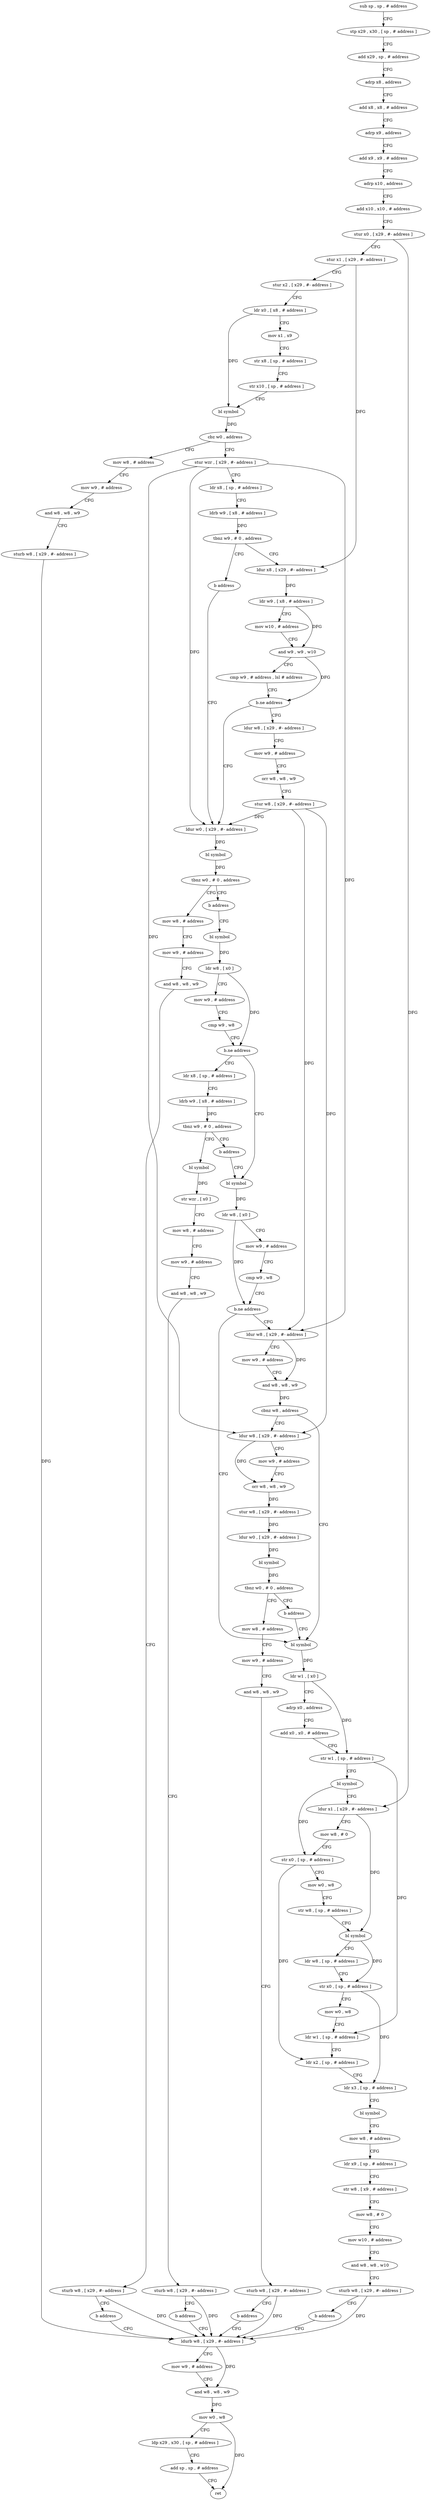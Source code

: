 digraph "func" {
"4215724" [label = "sub sp , sp , # address" ]
"4215728" [label = "stp x29 , x30 , [ sp , # address ]" ]
"4215732" [label = "add x29 , sp , # address" ]
"4215736" [label = "adrp x8 , address" ]
"4215740" [label = "add x8 , x8 , # address" ]
"4215744" [label = "adrp x9 , address" ]
"4215748" [label = "add x9 , x9 , # address" ]
"4215752" [label = "adrp x10 , address" ]
"4215756" [label = "add x10 , x10 , # address" ]
"4215760" [label = "stur x0 , [ x29 , #- address ]" ]
"4215764" [label = "stur x1 , [ x29 , #- address ]" ]
"4215768" [label = "stur x2 , [ x29 , #- address ]" ]
"4215772" [label = "ldr x0 , [ x8 , # address ]" ]
"4215776" [label = "mov x1 , x9" ]
"4215780" [label = "str x8 , [ sp , # address ]" ]
"4215784" [label = "str x10 , [ sp , # address ]" ]
"4215788" [label = "bl symbol" ]
"4215792" [label = "cbz w0 , address" ]
"4216152" [label = "mov w8 , # address" ]
"4215796" [label = "stur wzr , [ x29 , #- address ]" ]
"4216156" [label = "mov w9 , # address" ]
"4216160" [label = "and w8 , w8 , w9" ]
"4216164" [label = "sturb w8 , [ x29 , #- address ]" ]
"4216168" [label = "ldurb w8 , [ x29 , #- address ]" ]
"4215800" [label = "ldr x8 , [ sp , # address ]" ]
"4215804" [label = "ldrb w9 , [ x8 , # address ]" ]
"4215808" [label = "tbnz w9 , # 0 , address" ]
"4215816" [label = "ldur x8 , [ x29 , #- address ]" ]
"4215812" [label = "b address" ]
"4215820" [label = "ldr w9 , [ x8 , # address ]" ]
"4215824" [label = "mov w10 , # address" ]
"4215828" [label = "and w9 , w9 , w10" ]
"4215832" [label = "cmp w9 , # address , lsl # address" ]
"4215836" [label = "b.ne address" ]
"4215856" [label = "ldur w0 , [ x29 , #- address ]" ]
"4215840" [label = "ldur w8 , [ x29 , #- address ]" ]
"4215860" [label = "bl symbol" ]
"4215864" [label = "tbnz w0 , # 0 , address" ]
"4215872" [label = "mov w8 , # address" ]
"4215868" [label = "b address" ]
"4215844" [label = "mov w9 , # address" ]
"4215848" [label = "orr w8 , w8 , w9" ]
"4215852" [label = "stur w8 , [ x29 , #- address ]" ]
"4215876" [label = "mov w9 , # address" ]
"4215880" [label = "and w8 , w8 , w9" ]
"4215884" [label = "sturb w8 , [ x29 , #- address ]" ]
"4215888" [label = "b address" ]
"4215892" [label = "bl symbol" ]
"4216172" [label = "mov w9 , # address" ]
"4216176" [label = "and w8 , w8 , w9" ]
"4216180" [label = "mov w0 , w8" ]
"4216184" [label = "ldp x29 , x30 , [ sp , # address ]" ]
"4216188" [label = "add sp , sp , # address" ]
"4216192" [label = "ret" ]
"4215896" [label = "ldr w8 , [ x0 ]" ]
"4215900" [label = "mov w9 , # address" ]
"4215904" [label = "cmp w9 , w8" ]
"4215908" [label = "b.ne address" ]
"4215956" [label = "bl symbol" ]
"4215912" [label = "ldr x8 , [ sp , # address ]" ]
"4215960" [label = "ldr w8 , [ x0 ]" ]
"4215964" [label = "mov w9 , # address" ]
"4215968" [label = "cmp w9 , w8" ]
"4215972" [label = "b.ne address" ]
"4216044" [label = "bl symbol" ]
"4215976" [label = "ldur w8 , [ x29 , #- address ]" ]
"4215916" [label = "ldrb w9 , [ x8 , # address ]" ]
"4215920" [label = "tbnz w9 , # 0 , address" ]
"4215928" [label = "bl symbol" ]
"4215924" [label = "b address" ]
"4216048" [label = "ldr w1 , [ x0 ]" ]
"4216052" [label = "adrp x0 , address" ]
"4216056" [label = "add x0 , x0 , # address" ]
"4216060" [label = "str w1 , [ sp , # address ]" ]
"4216064" [label = "bl symbol" ]
"4216068" [label = "ldur x1 , [ x29 , #- address ]" ]
"4216072" [label = "mov w8 , # 0" ]
"4216076" [label = "str x0 , [ sp , # address ]" ]
"4216080" [label = "mov w0 , w8" ]
"4216084" [label = "str w8 , [ sp , # address ]" ]
"4216088" [label = "bl symbol" ]
"4216092" [label = "ldr w8 , [ sp , # address ]" ]
"4216096" [label = "str x0 , [ sp , # address ]" ]
"4216100" [label = "mov w0 , w8" ]
"4216104" [label = "ldr w1 , [ sp , # address ]" ]
"4216108" [label = "ldr x2 , [ sp , # address ]" ]
"4216112" [label = "ldr x3 , [ sp , # address ]" ]
"4216116" [label = "bl symbol" ]
"4216120" [label = "mov w8 , # address" ]
"4216124" [label = "ldr x9 , [ sp , # address ]" ]
"4216128" [label = "str w8 , [ x9 , # address ]" ]
"4216132" [label = "mov w8 , # 0" ]
"4216136" [label = "mov w10 , # address" ]
"4216140" [label = "and w8 , w8 , w10" ]
"4216144" [label = "sturb w8 , [ x29 , #- address ]" ]
"4216148" [label = "b address" ]
"4215980" [label = "mov w9 , # address" ]
"4215984" [label = "and w8 , w8 , w9" ]
"4215988" [label = "cbnz w8 , address" ]
"4215992" [label = "ldur w8 , [ x29 , #- address ]" ]
"4215932" [label = "str wzr , [ x0 ]" ]
"4215936" [label = "mov w8 , # address" ]
"4215940" [label = "mov w9 , # address" ]
"4215944" [label = "and w8 , w8 , w9" ]
"4215948" [label = "sturb w8 , [ x29 , #- address ]" ]
"4215952" [label = "b address" ]
"4215996" [label = "mov w9 , # address" ]
"4216000" [label = "orr w8 , w8 , w9" ]
"4216004" [label = "stur w8 , [ x29 , #- address ]" ]
"4216008" [label = "ldur w0 , [ x29 , #- address ]" ]
"4216012" [label = "bl symbol" ]
"4216016" [label = "tbnz w0 , # 0 , address" ]
"4216024" [label = "mov w8 , # address" ]
"4216020" [label = "b address" ]
"4216028" [label = "mov w9 , # address" ]
"4216032" [label = "and w8 , w8 , w9" ]
"4216036" [label = "sturb w8 , [ x29 , #- address ]" ]
"4216040" [label = "b address" ]
"4215724" -> "4215728" [ label = "CFG" ]
"4215728" -> "4215732" [ label = "CFG" ]
"4215732" -> "4215736" [ label = "CFG" ]
"4215736" -> "4215740" [ label = "CFG" ]
"4215740" -> "4215744" [ label = "CFG" ]
"4215744" -> "4215748" [ label = "CFG" ]
"4215748" -> "4215752" [ label = "CFG" ]
"4215752" -> "4215756" [ label = "CFG" ]
"4215756" -> "4215760" [ label = "CFG" ]
"4215760" -> "4215764" [ label = "CFG" ]
"4215760" -> "4216068" [ label = "DFG" ]
"4215764" -> "4215768" [ label = "CFG" ]
"4215764" -> "4215816" [ label = "DFG" ]
"4215768" -> "4215772" [ label = "CFG" ]
"4215772" -> "4215776" [ label = "CFG" ]
"4215772" -> "4215788" [ label = "DFG" ]
"4215776" -> "4215780" [ label = "CFG" ]
"4215780" -> "4215784" [ label = "CFG" ]
"4215784" -> "4215788" [ label = "CFG" ]
"4215788" -> "4215792" [ label = "DFG" ]
"4215792" -> "4216152" [ label = "CFG" ]
"4215792" -> "4215796" [ label = "CFG" ]
"4216152" -> "4216156" [ label = "CFG" ]
"4215796" -> "4215800" [ label = "CFG" ]
"4215796" -> "4215856" [ label = "DFG" ]
"4215796" -> "4215976" [ label = "DFG" ]
"4215796" -> "4215992" [ label = "DFG" ]
"4216156" -> "4216160" [ label = "CFG" ]
"4216160" -> "4216164" [ label = "CFG" ]
"4216164" -> "4216168" [ label = "DFG" ]
"4216168" -> "4216172" [ label = "CFG" ]
"4216168" -> "4216176" [ label = "DFG" ]
"4215800" -> "4215804" [ label = "CFG" ]
"4215804" -> "4215808" [ label = "DFG" ]
"4215808" -> "4215816" [ label = "CFG" ]
"4215808" -> "4215812" [ label = "CFG" ]
"4215816" -> "4215820" [ label = "DFG" ]
"4215812" -> "4215856" [ label = "CFG" ]
"4215820" -> "4215824" [ label = "CFG" ]
"4215820" -> "4215828" [ label = "DFG" ]
"4215824" -> "4215828" [ label = "CFG" ]
"4215828" -> "4215832" [ label = "CFG" ]
"4215828" -> "4215836" [ label = "DFG" ]
"4215832" -> "4215836" [ label = "CFG" ]
"4215836" -> "4215856" [ label = "CFG" ]
"4215836" -> "4215840" [ label = "CFG" ]
"4215856" -> "4215860" [ label = "DFG" ]
"4215840" -> "4215844" [ label = "CFG" ]
"4215860" -> "4215864" [ label = "DFG" ]
"4215864" -> "4215872" [ label = "CFG" ]
"4215864" -> "4215868" [ label = "CFG" ]
"4215872" -> "4215876" [ label = "CFG" ]
"4215868" -> "4215892" [ label = "CFG" ]
"4215844" -> "4215848" [ label = "CFG" ]
"4215848" -> "4215852" [ label = "CFG" ]
"4215852" -> "4215856" [ label = "DFG" ]
"4215852" -> "4215976" [ label = "DFG" ]
"4215852" -> "4215992" [ label = "DFG" ]
"4215876" -> "4215880" [ label = "CFG" ]
"4215880" -> "4215884" [ label = "CFG" ]
"4215884" -> "4215888" [ label = "CFG" ]
"4215884" -> "4216168" [ label = "DFG" ]
"4215888" -> "4216168" [ label = "CFG" ]
"4215892" -> "4215896" [ label = "DFG" ]
"4216172" -> "4216176" [ label = "CFG" ]
"4216176" -> "4216180" [ label = "DFG" ]
"4216180" -> "4216184" [ label = "CFG" ]
"4216180" -> "4216192" [ label = "DFG" ]
"4216184" -> "4216188" [ label = "CFG" ]
"4216188" -> "4216192" [ label = "CFG" ]
"4215896" -> "4215900" [ label = "CFG" ]
"4215896" -> "4215908" [ label = "DFG" ]
"4215900" -> "4215904" [ label = "CFG" ]
"4215904" -> "4215908" [ label = "CFG" ]
"4215908" -> "4215956" [ label = "CFG" ]
"4215908" -> "4215912" [ label = "CFG" ]
"4215956" -> "4215960" [ label = "DFG" ]
"4215912" -> "4215916" [ label = "CFG" ]
"4215960" -> "4215964" [ label = "CFG" ]
"4215960" -> "4215972" [ label = "DFG" ]
"4215964" -> "4215968" [ label = "CFG" ]
"4215968" -> "4215972" [ label = "CFG" ]
"4215972" -> "4216044" [ label = "CFG" ]
"4215972" -> "4215976" [ label = "CFG" ]
"4216044" -> "4216048" [ label = "DFG" ]
"4215976" -> "4215980" [ label = "CFG" ]
"4215976" -> "4215984" [ label = "DFG" ]
"4215916" -> "4215920" [ label = "DFG" ]
"4215920" -> "4215928" [ label = "CFG" ]
"4215920" -> "4215924" [ label = "CFG" ]
"4215928" -> "4215932" [ label = "DFG" ]
"4215924" -> "4215956" [ label = "CFG" ]
"4216048" -> "4216052" [ label = "CFG" ]
"4216048" -> "4216060" [ label = "DFG" ]
"4216052" -> "4216056" [ label = "CFG" ]
"4216056" -> "4216060" [ label = "CFG" ]
"4216060" -> "4216064" [ label = "CFG" ]
"4216060" -> "4216104" [ label = "DFG" ]
"4216064" -> "4216068" [ label = "CFG" ]
"4216064" -> "4216076" [ label = "DFG" ]
"4216068" -> "4216072" [ label = "CFG" ]
"4216068" -> "4216088" [ label = "DFG" ]
"4216072" -> "4216076" [ label = "CFG" ]
"4216076" -> "4216080" [ label = "CFG" ]
"4216076" -> "4216108" [ label = "DFG" ]
"4216080" -> "4216084" [ label = "CFG" ]
"4216084" -> "4216088" [ label = "CFG" ]
"4216088" -> "4216092" [ label = "CFG" ]
"4216088" -> "4216096" [ label = "DFG" ]
"4216092" -> "4216096" [ label = "CFG" ]
"4216096" -> "4216100" [ label = "CFG" ]
"4216096" -> "4216112" [ label = "DFG" ]
"4216100" -> "4216104" [ label = "CFG" ]
"4216104" -> "4216108" [ label = "CFG" ]
"4216108" -> "4216112" [ label = "CFG" ]
"4216112" -> "4216116" [ label = "CFG" ]
"4216116" -> "4216120" [ label = "CFG" ]
"4216120" -> "4216124" [ label = "CFG" ]
"4216124" -> "4216128" [ label = "CFG" ]
"4216128" -> "4216132" [ label = "CFG" ]
"4216132" -> "4216136" [ label = "CFG" ]
"4216136" -> "4216140" [ label = "CFG" ]
"4216140" -> "4216144" [ label = "CFG" ]
"4216144" -> "4216148" [ label = "CFG" ]
"4216144" -> "4216168" [ label = "DFG" ]
"4216148" -> "4216168" [ label = "CFG" ]
"4215980" -> "4215984" [ label = "CFG" ]
"4215984" -> "4215988" [ label = "DFG" ]
"4215988" -> "4216044" [ label = "CFG" ]
"4215988" -> "4215992" [ label = "CFG" ]
"4215992" -> "4215996" [ label = "CFG" ]
"4215992" -> "4216000" [ label = "DFG" ]
"4215932" -> "4215936" [ label = "CFG" ]
"4215936" -> "4215940" [ label = "CFG" ]
"4215940" -> "4215944" [ label = "CFG" ]
"4215944" -> "4215948" [ label = "CFG" ]
"4215948" -> "4215952" [ label = "CFG" ]
"4215948" -> "4216168" [ label = "DFG" ]
"4215952" -> "4216168" [ label = "CFG" ]
"4215996" -> "4216000" [ label = "CFG" ]
"4216000" -> "4216004" [ label = "DFG" ]
"4216004" -> "4216008" [ label = "DFG" ]
"4216008" -> "4216012" [ label = "DFG" ]
"4216012" -> "4216016" [ label = "DFG" ]
"4216016" -> "4216024" [ label = "CFG" ]
"4216016" -> "4216020" [ label = "CFG" ]
"4216024" -> "4216028" [ label = "CFG" ]
"4216020" -> "4216044" [ label = "CFG" ]
"4216028" -> "4216032" [ label = "CFG" ]
"4216032" -> "4216036" [ label = "CFG" ]
"4216036" -> "4216040" [ label = "CFG" ]
"4216036" -> "4216168" [ label = "DFG" ]
"4216040" -> "4216168" [ label = "CFG" ]
}
